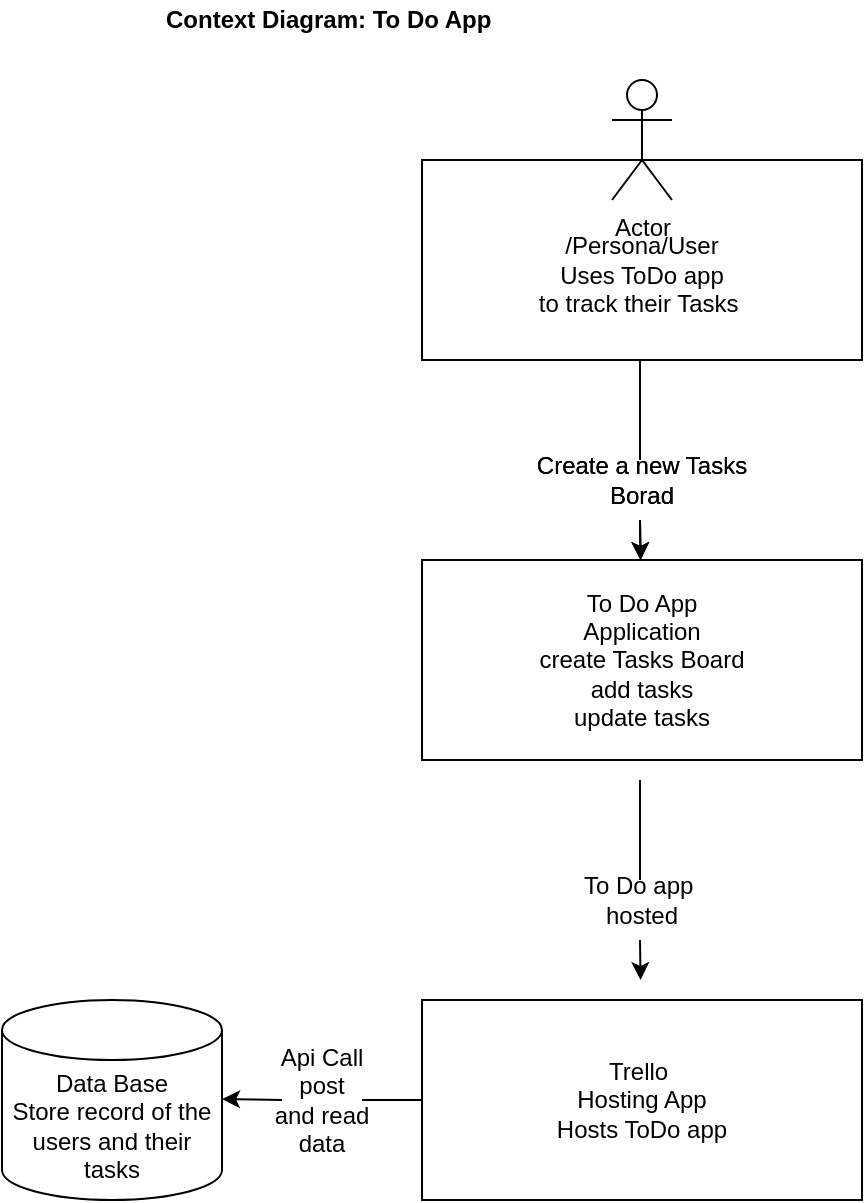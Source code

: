 <mxfile version="15.2.9" type="device" pages="3"><diagram id="7ToJRhjeh1Xxecfmt6aK" name="Context Diagram"><mxGraphModel dx="1102" dy="1789" grid="1" gridSize="10" guides="1" tooltips="1" connect="1" arrows="1" fold="1" page="1" pageScale="1" pageWidth="827" pageHeight="1169" math="0" shadow="0"><root><mxCell id="0"/><mxCell id="1" parent="0"/><mxCell id="vqkYNQ5eiuaQYtV8gqwp-2" value="To Do App&lt;br&gt;Application&lt;br&gt;create Tasks Board&lt;br&gt;add tasks&lt;br&gt;update tasks" style="rounded=0;whiteSpace=wrap;html=1;" parent="1" vertex="1"><mxGeometry x="330" y="-750" width="220" height="100" as="geometry"/></mxCell><mxCell id="WJBRVVQPwj2AkRMuzTNu-2" value="Trello&amp;nbsp;&lt;br&gt;Hosting App&lt;br&gt;Hosts ToDo app" style="rounded=0;whiteSpace=wrap;html=1;" parent="1" vertex="1"><mxGeometry x="330" y="-530" width="220" height="100" as="geometry"/></mxCell><mxCell id="WJBRVVQPwj2AkRMuzTNu-3" value="&lt;br&gt;/Persona/User&lt;br&gt;Uses ToDo app&lt;br&gt;to track their Tasks&amp;nbsp;" style="rounded=0;whiteSpace=wrap;html=1;" parent="1" vertex="1"><mxGeometry x="330" y="-950" width="220" height="100" as="geometry"/></mxCell><mxCell id="WJBRVVQPwj2AkRMuzTNu-4" value="Actor" style="shape=umlActor;verticalLabelPosition=bottom;verticalAlign=top;html=1;outlineConnect=0;" parent="1" vertex="1"><mxGeometry x="425" y="-990" width="30" height="60" as="geometry"/></mxCell><mxCell id="WJBRVVQPwj2AkRMuzTNu-6" value="" style="endArrow=none;html=1;" parent="1" edge="1"><mxGeometry width="50" height="50" relative="1" as="geometry"><mxPoint x="439" y="-800" as="sourcePoint"/><mxPoint x="439" y="-850" as="targetPoint"/></mxGeometry></mxCell><mxCell id="WJBRVVQPwj2AkRMuzTNu-7" value="Create a new Tasks Borad&lt;br&gt;" style="text;html=1;strokeColor=none;fillColor=none;align=center;verticalAlign=middle;whiteSpace=wrap;rounded=0;" parent="1" vertex="1"><mxGeometry x="375" y="-800" width="130" height="20" as="geometry"/></mxCell><mxCell id="WJBRVVQPwj2AkRMuzTNu-8" value="" style="endArrow=classic;html=1;" parent="1" target="vqkYNQ5eiuaQYtV8gqwp-2" edge="1"><mxGeometry width="50" height="50" relative="1" as="geometry"><mxPoint x="439" y="-770" as="sourcePoint"/><mxPoint x="389" y="-770" as="targetPoint"/></mxGeometry></mxCell><mxCell id="WJBRVVQPwj2AkRMuzTNu-9" value="" style="endArrow=none;html=1;" parent="1" edge="1"><mxGeometry width="50" height="50" relative="1" as="geometry"><mxPoint x="439" y="-800" as="sourcePoint"/><mxPoint x="439" y="-850" as="targetPoint"/></mxGeometry></mxCell><mxCell id="WJBRVVQPwj2AkRMuzTNu-10" value="Create a new Tasks Borad&lt;br&gt;" style="text;html=1;strokeColor=none;fillColor=none;align=center;verticalAlign=middle;whiteSpace=wrap;rounded=0;" parent="1" vertex="1"><mxGeometry x="375" y="-800" width="130" height="20" as="geometry"/></mxCell><mxCell id="WJBRVVQPwj2AkRMuzTNu-11" value="" style="endArrow=classic;html=1;" parent="1" edge="1"><mxGeometry width="50" height="50" relative="1" as="geometry"><mxPoint x="439" y="-770" as="sourcePoint"/><mxPoint x="439.286" y="-750" as="targetPoint"/></mxGeometry></mxCell><mxCell id="WJBRVVQPwj2AkRMuzTNu-12" value="" style="endArrow=none;html=1;" parent="1" edge="1"><mxGeometry width="50" height="50" relative="1" as="geometry"><mxPoint x="439" y="-590" as="sourcePoint"/><mxPoint x="439" y="-640" as="targetPoint"/></mxGeometry></mxCell><mxCell id="WJBRVVQPwj2AkRMuzTNu-13" value="To Do app&amp;nbsp;&lt;br&gt;hosted" style="text;html=1;strokeColor=none;fillColor=none;align=center;verticalAlign=middle;whiteSpace=wrap;rounded=0;" parent="1" vertex="1"><mxGeometry x="375" y="-590" width="130" height="20" as="geometry"/></mxCell><mxCell id="WJBRVVQPwj2AkRMuzTNu-14" value="" style="endArrow=classic;html=1;" parent="1" edge="1"><mxGeometry width="50" height="50" relative="1" as="geometry"><mxPoint x="439" y="-560" as="sourcePoint"/><mxPoint x="439.286" y="-540" as="targetPoint"/></mxGeometry></mxCell><mxCell id="WJBRVVQPwj2AkRMuzTNu-15" value="&lt;b&gt;Context Diagram: To Do App&lt;/b&gt;" style="text;html=1;strokeColor=none;fillColor=none;align=left;verticalAlign=middle;whiteSpace=wrap;rounded=0;movable=1;resizable=1;rotatable=1;deletable=1;editable=1;connectable=1;" parent="1" vertex="1"><mxGeometry x="200" y="-1030" width="200" height="20" as="geometry"/></mxCell><mxCell id="rTLBqCgN34hNGS3x6OFF-2" value="Data Base&lt;br&gt;Store record of the users and their tasks" style="shape=cylinder3;whiteSpace=wrap;html=1;boundedLbl=1;backgroundOutline=1;size=15;align=center;" parent="1" vertex="1"><mxGeometry x="120" y="-530" width="110" height="100" as="geometry"/></mxCell><mxCell id="rTLBqCgN34hNGS3x6OFF-4" value="" style="endArrow=classic;html=1;" parent="1" edge="1"><mxGeometry width="50" height="50" relative="1" as="geometry"><mxPoint x="260" y="-480" as="sourcePoint"/><mxPoint x="230" y="-480.5" as="targetPoint"/></mxGeometry></mxCell><mxCell id="rTLBqCgN34hNGS3x6OFF-5" value="" style="endArrow=none;html=1;" parent="1" edge="1"><mxGeometry width="50" height="50" relative="1" as="geometry"><mxPoint x="300" y="-480" as="sourcePoint"/><mxPoint x="330" y="-480" as="targetPoint"/></mxGeometry></mxCell><mxCell id="rTLBqCgN34hNGS3x6OFF-6" value="Api Call&lt;br&gt;post&lt;br&gt;and read&lt;br&gt;data" style="text;html=1;strokeColor=none;fillColor=none;align=center;verticalAlign=middle;whiteSpace=wrap;rounded=0;" parent="1" vertex="1"><mxGeometry x="250" y="-500" width="60" height="40" as="geometry"/></mxCell></root></mxGraphModel></diagram><diagram name="Container Diagram" id="QFtvMbcDV3L3qH6VdZqr"><mxGraphModel dx="1102" dy="1789" grid="1" gridSize="10" guides="1" tooltips="1" connect="1" arrows="1" fold="1" page="1" pageScale="1" pageWidth="827" pageHeight="1169" math="0" shadow="0"><root><mxCell id="OrrLOxdcz8zrutMoedt3-0"/><mxCell id="OrrLOxdcz8zrutMoedt3-1" parent="OrrLOxdcz8zrutMoedt3-0"/><mxCell id="OrrLOxdcz8zrutMoedt3-3" value="Trello&amp;nbsp;&lt;br&gt;Hosting App&lt;br&gt;Hosts ToDo app" style="rounded=0;whiteSpace=wrap;html=1;" parent="OrrLOxdcz8zrutMoedt3-1" vertex="1"><mxGeometry x="330" y="-347" width="220" height="100" as="geometry"/></mxCell><mxCell id="OrrLOxdcz8zrutMoedt3-4" value="&lt;br&gt;/Persona/User&lt;br&gt;Uses ToDo app&lt;br&gt;to track their Tasks&amp;nbsp;" style="rounded=0;whiteSpace=wrap;html=1;" parent="OrrLOxdcz8zrutMoedt3-1" vertex="1"><mxGeometry x="330" y="-950" width="220" height="100" as="geometry"/></mxCell><mxCell id="OrrLOxdcz8zrutMoedt3-5" value="Actor" style="shape=umlActor;verticalLabelPosition=bottom;verticalAlign=top;html=1;outlineConnect=0;" parent="OrrLOxdcz8zrutMoedt3-1" vertex="1"><mxGeometry x="425" y="-990" width="30" height="60" as="geometry"/></mxCell><mxCell id="OrrLOxdcz8zrutMoedt3-6" value="" style="endArrow=none;html=1;" parent="OrrLOxdcz8zrutMoedt3-1" edge="1"><mxGeometry width="50" height="50" relative="1" as="geometry"><mxPoint x="439" y="-800" as="sourcePoint"/><mxPoint x="439" y="-850" as="targetPoint"/></mxGeometry></mxCell><mxCell id="OrrLOxdcz8zrutMoedt3-7" value="Create a new Tasks Borad&lt;br&gt;" style="text;html=1;strokeColor=none;fillColor=none;align=center;verticalAlign=middle;whiteSpace=wrap;rounded=0;" parent="OrrLOxdcz8zrutMoedt3-1" vertex="1"><mxGeometry x="375" y="-800" width="130" height="20" as="geometry"/></mxCell><mxCell id="OrrLOxdcz8zrutMoedt3-8" value="" style="endArrow=classic;html=1;" parent="OrrLOxdcz8zrutMoedt3-1" edge="1"><mxGeometry width="50" height="50" relative="1" as="geometry"><mxPoint x="439" y="-770" as="sourcePoint"/><mxPoint x="439.303" y="-720" as="targetPoint"/></mxGeometry></mxCell><mxCell id="OrrLOxdcz8zrutMoedt3-9" value="" style="endArrow=none;html=1;" parent="OrrLOxdcz8zrutMoedt3-1" edge="1"><mxGeometry width="50" height="50" relative="1" as="geometry"><mxPoint x="439" y="-800" as="sourcePoint"/><mxPoint x="439" y="-850" as="targetPoint"/></mxGeometry></mxCell><mxCell id="OrrLOxdcz8zrutMoedt3-10" value="Create a new Tasks Borad&lt;br&gt;" style="text;html=1;strokeColor=none;fillColor=none;align=center;verticalAlign=middle;whiteSpace=wrap;rounded=0;" parent="OrrLOxdcz8zrutMoedt3-1" vertex="1"><mxGeometry x="375" y="-800" width="130" height="20" as="geometry"/></mxCell><mxCell id="OrrLOxdcz8zrutMoedt3-15" value="&lt;b&gt;Container Diagram: To Do App&lt;/b&gt;" style="text;html=1;strokeColor=none;fillColor=none;align=left;verticalAlign=middle;whiteSpace=wrap;rounded=0;movable=1;resizable=1;rotatable=1;deletable=1;editable=1;connectable=1;" parent="OrrLOxdcz8zrutMoedt3-1" vertex="1"><mxGeometry x="200" y="-1030" width="200" height="20" as="geometry"/></mxCell><mxCell id="m6kzmKr4hhD6Iq_M3MBJ-0" value="Data Base&lt;br&gt;Store record of the users and their tasks" style="shape=cylinder3;whiteSpace=wrap;html=1;boundedLbl=1;backgroundOutline=1;size=15;align=center;" parent="OrrLOxdcz8zrutMoedt3-1" vertex="1"><mxGeometry x="110" y="-347" width="110" height="100" as="geometry"/></mxCell><mxCell id="m6kzmKr4hhD6Iq_M3MBJ-1" value="" style="endArrow=classic;html=1;" parent="OrrLOxdcz8zrutMoedt3-1" edge="1"><mxGeometry width="50" height="50" relative="1" as="geometry"><mxPoint x="250" y="-297" as="sourcePoint"/><mxPoint x="220" y="-297.5" as="targetPoint"/></mxGeometry></mxCell><mxCell id="m6kzmKr4hhD6Iq_M3MBJ-2" value="" style="endArrow=none;html=1;" parent="OrrLOxdcz8zrutMoedt3-1" edge="1"><mxGeometry width="50" height="50" relative="1" as="geometry"><mxPoint x="290" y="-297" as="sourcePoint"/><mxPoint x="320" y="-297" as="targetPoint"/></mxGeometry></mxCell><mxCell id="m6kzmKr4hhD6Iq_M3MBJ-3" value="Api Call&lt;br&gt;post&lt;br&gt;and read&lt;br&gt;data" style="text;html=1;strokeColor=none;fillColor=none;align=center;verticalAlign=middle;whiteSpace=wrap;rounded=0;" parent="OrrLOxdcz8zrutMoedt3-1" vertex="1"><mxGeometry x="240" y="-317" width="60" height="40" as="geometry"/></mxCell><mxCell id="m6kzmKr4hhD6Iq_M3MBJ-7" value="" style="endArrow=none;dashed=1;html=1;dashPattern=1 3;strokeWidth=2;" parent="OrrLOxdcz8zrutMoedt3-1" edge="1"><mxGeometry width="50" height="50" relative="1" as="geometry"><mxPoint x="130" y="-720" as="sourcePoint"/><mxPoint x="800" y="-720" as="targetPoint"/></mxGeometry></mxCell><mxCell id="m6kzmKr4hhD6Iq_M3MBJ-8" value="" style="endArrow=none;dashed=1;html=1;dashPattern=1 3;strokeWidth=2;" parent="OrrLOxdcz8zrutMoedt3-1" edge="1"><mxGeometry width="50" height="50" relative="1" as="geometry"><mxPoint x="130" y="-470" as="sourcePoint"/><mxPoint x="800" y="-470" as="targetPoint"/></mxGeometry></mxCell><mxCell id="m6kzmKr4hhD6Iq_M3MBJ-9" value="" style="endArrow=none;dashed=1;html=1;dashPattern=1 3;strokeWidth=2;" parent="OrrLOxdcz8zrutMoedt3-1" edge="1"><mxGeometry width="50" height="50" relative="1" as="geometry"><mxPoint x="130" y="-470" as="sourcePoint"/><mxPoint x="130" y="-725" as="targetPoint"/></mxGeometry></mxCell><mxCell id="m6kzmKr4hhD6Iq_M3MBJ-11" value="" style="endArrow=none;dashed=1;html=1;dashPattern=1 3;strokeWidth=2;" parent="OrrLOxdcz8zrutMoedt3-1" edge="1"><mxGeometry width="50" height="50" relative="1" as="geometry"><mxPoint x="800" y="-470" as="sourcePoint"/><mxPoint x="800" y="-720" as="targetPoint"/></mxGeometry></mxCell><mxCell id="m6kzmKr4hhD6Iq_M3MBJ-13" value="To Do App&lt;br&gt;Web Application&lt;br&gt;Create Task Board&lt;br&gt;Add Task&lt;br&gt;Update Task" style="rounded=0;whiteSpace=wrap;html=1;align=center;" parent="OrrLOxdcz8zrutMoedt3-1" vertex="1"><mxGeometry x="355" y="-700" width="195" height="90" as="geometry"/></mxCell><mxCell id="m6kzmKr4hhD6Iq_M3MBJ-14" value="App End points&lt;br&gt;To call Trello" style="rounded=0;whiteSpace=wrap;html=1;align=center;" parent="OrrLOxdcz8zrutMoedt3-1" vertex="1"><mxGeometry x="337.5" y="-590" width="230" height="90" as="geometry"/></mxCell><mxCell id="yCLN5Kv1aUNxwzGL210H-1" value="Gunicorn&lt;br&gt;Python WSGI http server" style="rounded=0;whiteSpace=wrap;html=1;align=center;" parent="OrrLOxdcz8zrutMoedt3-1" vertex="1"><mxGeometry x="145" y="-700" width="175" height="90" as="geometry"/></mxCell><mxCell id="yCLN5Kv1aUNxwzGL210H-4" value="Flask&lt;br&gt;Web development Tool" style="rounded=0;whiteSpace=wrap;html=1;align=center;" parent="OrrLOxdcz8zrutMoedt3-1" vertex="1"><mxGeometry x="600" y="-700" width="175" height="90" as="geometry"/></mxCell><mxCell id="yCLN5Kv1aUNxwzGL210H-5" value="" style="endArrow=classic;html=1;exitX=0.5;exitY=1;exitDx=0;exitDy=0;" parent="OrrLOxdcz8zrutMoedt3-1" source="m6kzmKr4hhD6Iq_M3MBJ-14" edge="1"><mxGeometry relative="1" as="geometry"><mxPoint x="400" y="-430" as="sourcePoint"/><mxPoint x="453" y="-350" as="targetPoint"/></mxGeometry></mxCell><mxCell id="yCLN5Kv1aUNxwzGL210H-6" value="Making call to Trello Api" style="edgeLabel;resizable=0;html=1;align=center;verticalAlign=middle;" parent="yCLN5Kv1aUNxwzGL210H-5" connectable="0" vertex="1"><mxGeometry relative="1" as="geometry"/></mxCell><mxCell id="yCLN5Kv1aUNxwzGL210H-7" value="Source" style="edgeLabel;resizable=0;html=1;align=left;verticalAlign=bottom;" parent="yCLN5Kv1aUNxwzGL210H-5" connectable="0" vertex="1"><mxGeometry x="-1" relative="1" as="geometry"/></mxCell><mxCell id="yCLN5Kv1aUNxwzGL210H-9" value="" style="endArrow=classic;startArrow=classic;html=1;" parent="OrrLOxdcz8zrutMoedt3-1" edge="1"><mxGeometry width="50" height="50" relative="1" as="geometry"><mxPoint x="315" y="-655.5" as="sourcePoint"/><mxPoint x="355" y="-655.5" as="targetPoint"/></mxGeometry></mxCell><mxCell id="yCLN5Kv1aUNxwzGL210H-10" value="" style="endArrow=classic;startArrow=classic;html=1;" parent="OrrLOxdcz8zrutMoedt3-1" edge="1"><mxGeometry width="50" height="50" relative="1" as="geometry"><mxPoint x="560" y="-655.5" as="sourcePoint"/><mxPoint x="600" y="-655.5" as="targetPoint"/></mxGeometry></mxCell><mxCell id="yCLN5Kv1aUNxwzGL210H-12" value="" style="endArrow=classic;html=1;exitX=0.5;exitY=1;exitDx=0;exitDy=0;entryX=0.5;entryY=0;entryDx=0;entryDy=0;" parent="OrrLOxdcz8zrutMoedt3-1" source="m6kzmKr4hhD6Iq_M3MBJ-13" target="m6kzmKr4hhD6Iq_M3MBJ-14" edge="1"><mxGeometry width="50" height="50" relative="1" as="geometry"><mxPoint x="520" y="-390" as="sourcePoint"/><mxPoint x="570" y="-440" as="targetPoint"/></mxGeometry></mxCell></root></mxGraphModel></diagram><diagram name="Component Diagram" id="5M7F6AhSw2P6jOmwIKnm"><mxGraphModel dx="1102" dy="1789" grid="1" gridSize="10" guides="1" tooltips="1" connect="1" arrows="1" fold="1" page="1" pageScale="1" pageWidth="827" pageHeight="1169" math="0" shadow="0"><root><mxCell id="7eMRHF6TIbuq8TrjTtKH-0"/><mxCell id="7eMRHF6TIbuq8TrjTtKH-1" parent="7eMRHF6TIbuq8TrjTtKH-0"/><mxCell id="7eMRHF6TIbuq8TrjTtKH-15" value="&lt;b&gt;Context Diagram: To Do App&lt;/b&gt;" style="text;html=1;strokeColor=none;fillColor=none;align=left;verticalAlign=middle;whiteSpace=wrap;rounded=0;movable=1;resizable=1;rotatable=1;deletable=1;editable=1;connectable=1;" parent="7eMRHF6TIbuq8TrjTtKH-1" vertex="1"><mxGeometry x="200" y="-1030" width="200" height="20" as="geometry"/></mxCell><mxCell id="Ga_3bZGDP89tb6GV0Mpc-0" value="Trello&amp;nbsp;&lt;br&gt;Hosting App&lt;br&gt;Hosts ToDo app" style="rounded=0;whiteSpace=wrap;html=1;" parent="7eMRHF6TIbuq8TrjTtKH-1" vertex="1"><mxGeometry x="330" y="59" width="220" height="100" as="geometry"/></mxCell><mxCell id="Ga_3bZGDP89tb6GV0Mpc-1" value="&lt;br&gt;/Persona/User&lt;br&gt;Uses ToDo app&lt;br&gt;to track their Tasks&amp;nbsp;" style="rounded=0;whiteSpace=wrap;html=1;" parent="7eMRHF6TIbuq8TrjTtKH-1" vertex="1"><mxGeometry x="330" y="-950" width="220" height="100" as="geometry"/></mxCell><mxCell id="Ga_3bZGDP89tb6GV0Mpc-2" value="Actor" style="shape=umlActor;verticalLabelPosition=bottom;verticalAlign=top;html=1;outlineConnect=0;" parent="7eMRHF6TIbuq8TrjTtKH-1" vertex="1"><mxGeometry x="425" y="-990" width="30" height="60" as="geometry"/></mxCell><mxCell id="Ga_3bZGDP89tb6GV0Mpc-3" value="" style="endArrow=none;html=1;" parent="7eMRHF6TIbuq8TrjTtKH-1" edge="1"><mxGeometry width="50" height="50" relative="1" as="geometry"><mxPoint x="439" y="-800" as="sourcePoint"/><mxPoint x="439" y="-850" as="targetPoint"/></mxGeometry></mxCell><mxCell id="Ga_3bZGDP89tb6GV0Mpc-4" value="Create a new Tasks Borad&lt;br&gt;" style="text;html=1;strokeColor=none;fillColor=none;align=center;verticalAlign=middle;whiteSpace=wrap;rounded=0;" parent="7eMRHF6TIbuq8TrjTtKH-1" vertex="1"><mxGeometry x="375" y="-800" width="130" height="20" as="geometry"/></mxCell><mxCell id="Ga_3bZGDP89tb6GV0Mpc-5" value="" style="endArrow=classic;html=1;" parent="7eMRHF6TIbuq8TrjTtKH-1" edge="1"><mxGeometry width="50" height="50" relative="1" as="geometry"><mxPoint x="439" y="-770" as="sourcePoint"/><mxPoint x="439.303" y="-720" as="targetPoint"/></mxGeometry></mxCell><mxCell id="Ga_3bZGDP89tb6GV0Mpc-6" value="" style="endArrow=none;html=1;" parent="7eMRHF6TIbuq8TrjTtKH-1" edge="1"><mxGeometry width="50" height="50" relative="1" as="geometry"><mxPoint x="439" y="-800" as="sourcePoint"/><mxPoint x="439" y="-850" as="targetPoint"/></mxGeometry></mxCell><mxCell id="Ga_3bZGDP89tb6GV0Mpc-7" value="Create a new Tasks Borad&lt;br&gt;" style="text;html=1;strokeColor=none;fillColor=none;align=center;verticalAlign=middle;whiteSpace=wrap;rounded=0;" parent="7eMRHF6TIbuq8TrjTtKH-1" vertex="1"><mxGeometry x="375" y="-800" width="130" height="20" as="geometry"/></mxCell><mxCell id="Ga_3bZGDP89tb6GV0Mpc-8" value="Data Base&lt;br&gt;Store record of the users and their tasks" style="shape=cylinder3;whiteSpace=wrap;html=1;boundedLbl=1;backgroundOutline=1;size=15;align=center;" parent="7eMRHF6TIbuq8TrjTtKH-1" vertex="1"><mxGeometry x="110" y="59" width="110" height="100" as="geometry"/></mxCell><mxCell id="Ga_3bZGDP89tb6GV0Mpc-9" value="" style="endArrow=classic;html=1;" parent="7eMRHF6TIbuq8TrjTtKH-1" edge="1"><mxGeometry width="50" height="50" relative="1" as="geometry"><mxPoint x="250" y="109" as="sourcePoint"/><mxPoint x="220" y="108.5" as="targetPoint"/></mxGeometry></mxCell><mxCell id="Ga_3bZGDP89tb6GV0Mpc-10" value="" style="endArrow=none;html=1;" parent="7eMRHF6TIbuq8TrjTtKH-1" edge="1"><mxGeometry width="50" height="50" relative="1" as="geometry"><mxPoint x="290" y="109" as="sourcePoint"/><mxPoint x="320" y="109" as="targetPoint"/></mxGeometry></mxCell><mxCell id="Ga_3bZGDP89tb6GV0Mpc-11" value="Api Call&lt;br&gt;post&lt;br&gt;and read&lt;br&gt;data" style="text;html=1;strokeColor=none;fillColor=none;align=center;verticalAlign=middle;whiteSpace=wrap;rounded=0;" parent="7eMRHF6TIbuq8TrjTtKH-1" vertex="1"><mxGeometry x="240" y="89" width="60" height="40" as="geometry"/></mxCell><mxCell id="Ga_3bZGDP89tb6GV0Mpc-12" value="" style="endArrow=none;dashed=1;html=1;dashPattern=1 3;strokeWidth=2;" parent="7eMRHF6TIbuq8TrjTtKH-1" edge="1"><mxGeometry width="50" height="50" relative="1" as="geometry"><mxPoint x="130" y="-720" as="sourcePoint"/><mxPoint x="800" y="-720" as="targetPoint"/></mxGeometry></mxCell><mxCell id="Ga_3bZGDP89tb6GV0Mpc-13" value="" style="endArrow=none;dashed=1;html=1;dashPattern=1 3;strokeWidth=2;" parent="7eMRHF6TIbuq8TrjTtKH-1" edge="1"><mxGeometry width="50" height="50" relative="1" as="geometry"><mxPoint x="130" y="-470" as="sourcePoint"/><mxPoint x="800" y="-470" as="targetPoint"/></mxGeometry></mxCell><mxCell id="Ga_3bZGDP89tb6GV0Mpc-14" value="" style="endArrow=none;dashed=1;html=1;dashPattern=1 3;strokeWidth=2;" parent="7eMRHF6TIbuq8TrjTtKH-1" edge="1"><mxGeometry width="50" height="50" relative="1" as="geometry"><mxPoint x="130" y="-470" as="sourcePoint"/><mxPoint x="130" y="-725" as="targetPoint"/></mxGeometry></mxCell><mxCell id="Ga_3bZGDP89tb6GV0Mpc-15" value="" style="endArrow=none;dashed=1;html=1;dashPattern=1 3;strokeWidth=2;" parent="7eMRHF6TIbuq8TrjTtKH-1" edge="1"><mxGeometry width="50" height="50" relative="1" as="geometry"><mxPoint x="800" y="-470" as="sourcePoint"/><mxPoint x="800" y="-720" as="targetPoint"/></mxGeometry></mxCell><mxCell id="Ga_3bZGDP89tb6GV0Mpc-18" value="Gunicorn&lt;br&gt;Python WSGI http server" style="rounded=0;whiteSpace=wrap;html=1;align=center;" parent="7eMRHF6TIbuq8TrjTtKH-1" vertex="1"><mxGeometry x="365" y="-710" width="175" height="90" as="geometry"/></mxCell><mxCell id="Ga_3bZGDP89tb6GV0Mpc-20" value="" style="endArrow=classic;html=1;exitX=0.5;exitY=1;exitDx=0;exitDy=0;" parent="7eMRHF6TIbuq8TrjTtKH-1" edge="1"><mxGeometry relative="1" as="geometry"><mxPoint x="452.5" y="-94" as="sourcePoint"/><mxPoint x="453" y="56" as="targetPoint"/></mxGeometry></mxCell><mxCell id="Ga_3bZGDP89tb6GV0Mpc-21" value="Making call to Trello Api" style="edgeLabel;resizable=0;html=1;align=center;verticalAlign=middle;" parent="Ga_3bZGDP89tb6GV0Mpc-20" connectable="0" vertex="1"><mxGeometry relative="1" as="geometry"/></mxCell><mxCell id="Ga_3bZGDP89tb6GV0Mpc-22" value="Source" style="edgeLabel;resizable=0;html=1;align=left;verticalAlign=bottom;" parent="Ga_3bZGDP89tb6GV0Mpc-20" connectable="0" vertex="1"><mxGeometry x="-1" relative="1" as="geometry"/></mxCell><mxCell id="Ga_3bZGDP89tb6GV0Mpc-26" value="" style="endArrow=none;dashed=1;html=1;dashPattern=1 3;strokeWidth=2;" parent="7eMRHF6TIbuq8TrjTtKH-1" edge="1"><mxGeometry width="50" height="50" relative="1" as="geometry"><mxPoint x="130" y="-410" as="sourcePoint"/><mxPoint x="800" y="-410" as="targetPoint"/></mxGeometry></mxCell><mxCell id="Ga_3bZGDP89tb6GV0Mpc-27" value="" style="endArrow=none;dashed=1;html=1;dashPattern=1 3;strokeWidth=2;" parent="7eMRHF6TIbuq8TrjTtKH-1" edge="1"><mxGeometry width="50" height="50" relative="1" as="geometry"><mxPoint x="130" y="-100" as="sourcePoint"/><mxPoint x="800" y="-100" as="targetPoint"/></mxGeometry></mxCell><mxCell id="Ga_3bZGDP89tb6GV0Mpc-28" value="" style="endArrow=none;dashed=1;html=1;dashPattern=1 3;strokeWidth=2;" parent="7eMRHF6TIbuq8TrjTtKH-1" edge="1"><mxGeometry width="50" height="50" relative="1" as="geometry"><mxPoint x="130" y="-100" as="sourcePoint"/><mxPoint x="130" y="-410" as="targetPoint"/></mxGeometry></mxCell><mxCell id="Ga_3bZGDP89tb6GV0Mpc-29" value="" style="endArrow=none;dashed=1;html=1;dashPattern=1 3;strokeWidth=2;" parent="7eMRHF6TIbuq8TrjTtKH-1" edge="1"><mxGeometry width="50" height="50" relative="1" as="geometry"><mxPoint x="800" y="-100" as="sourcePoint"/><mxPoint x="800" y="-410" as="targetPoint"/></mxGeometry></mxCell><mxCell id="Ga_3bZGDP89tb6GV0Mpc-30" value="" style="endArrow=classic;html=1;exitX=0.573;exitY=1.011;exitDx=0;exitDy=0;exitPerimeter=0;" parent="7eMRHF6TIbuq8TrjTtKH-1" edge="1"><mxGeometry width="50" height="50" relative="1" as="geometry"><mxPoint x="449.505" y="-610" as="sourcePoint"/><mxPoint x="449.77" y="-420.99" as="targetPoint"/></mxGeometry></mxCell><mxCell id="Ga_3bZGDP89tb6GV0Mpc-33" value="Python-dotenv" style="rounded=0;whiteSpace=wrap;html=1;align=center;" parent="7eMRHF6TIbuq8TrjTtKH-1" vertex="1"><mxGeometry x="180" y="-260" width="120" height="60" as="geometry"/></mxCell><mxCell id="Ga_3bZGDP89tb6GV0Mpc-34" value="appy.py&lt;br&gt;routing" style="rounded=0;whiteSpace=wrap;html=1;align=center;" parent="7eMRHF6TIbuq8TrjTtKH-1" vertex="1"><mxGeometry x="400" y="-370" width="120" height="60" as="geometry"/></mxCell><mxCell id="Ga_3bZGDP89tb6GV0Mpc-35" value="template" style="rounded=0;whiteSpace=wrap;html=1;align=center;" parent="7eMRHF6TIbuq8TrjTtKH-1" vertex="1"><mxGeometry x="627.5" y="-370" width="120" height="60" as="geometry"/></mxCell><mxCell id="Ga_3bZGDP89tb6GV0Mpc-36" value="view model&amp;nbsp;&lt;br&gt;item" style="rounded=0;whiteSpace=wrap;html=1;align=center;" parent="7eMRHF6TIbuq8TrjTtKH-1" vertex="1"><mxGeometry x="490" y="-250" width="120" height="60" as="geometry"/></mxCell><mxCell id="Ga_3bZGDP89tb6GV0Mpc-44" value="&#10;&#10;&lt;span style=&quot;color: rgb(0, 0, 0); font-family: helvetica; font-size: 12px; font-style: normal; font-weight: 400; letter-spacing: normal; text-align: center; text-indent: 0px; text-transform: none; word-spacing: 0px; background-color: rgb(248, 249, 250); display: inline; float: none;&quot;&gt;To Do App&lt;/span&gt;&lt;br style=&quot;color: rgb(0, 0, 0); font-family: helvetica; font-size: 12px; font-style: normal; font-weight: 400; letter-spacing: normal; text-align: center; text-indent: 0px; text-transform: none; word-spacing: 0px; background-color: rgb(248, 249, 250);&quot;&gt;&lt;span style=&quot;color: rgb(0, 0, 0); font-family: helvetica; font-size: 12px; font-style: normal; font-weight: 400; letter-spacing: normal; text-align: center; text-indent: 0px; text-transform: none; word-spacing: 0px; background-color: rgb(248, 249, 250); display: inline; float: none;&quot;&gt;Web Application&lt;/span&gt;&#10;&#10;" style="text;html=1;strokeColor=none;fillColor=none;align=center;verticalAlign=middle;whiteSpace=wrap;rounded=0;" parent="7eMRHF6TIbuq8TrjTtKH-1" vertex="1"><mxGeometry x="377.5" y="-400" width="150" height="20" as="geometry"/></mxCell><mxCell id="F4Pm1pn2JOgeS8eblN2m-0" value="" style="endArrow=classic;html=1;exitX=0.5;exitY=1;exitDx=0;exitDy=0;" parent="7eMRHF6TIbuq8TrjTtKH-1" source="Ga_3bZGDP89tb6GV0Mpc-34" edge="1"><mxGeometry width="50" height="50" relative="1" as="geometry"><mxPoint x="390" y="-290" as="sourcePoint"/><mxPoint x="460" y="-110" as="targetPoint"/></mxGeometry></mxCell><mxCell id="F4Pm1pn2JOgeS8eblN2m-1" value="" style="endArrow=classic;html=1;" parent="7eMRHF6TIbuq8TrjTtKH-1" edge="1"><mxGeometry width="50" height="50" relative="1" as="geometry"><mxPoint x="440" y="-100" as="sourcePoint"/><mxPoint x="440" y="-300" as="targetPoint"/></mxGeometry></mxCell><mxCell id="F4Pm1pn2JOgeS8eblN2m-2" value="" style="endArrow=classic;html=1;" parent="7eMRHF6TIbuq8TrjTtKH-1" target="Ga_3bZGDP89tb6GV0Mpc-36" edge="1"><mxGeometry relative="1" as="geometry"><mxPoint x="490" y="-300" as="sourcePoint"/><mxPoint x="590" y="-300" as="targetPoint"/></mxGeometry></mxCell><mxCell id="F4Pm1pn2JOgeS8eblN2m-4" value="" style="endArrow=classic;html=1;" parent="7eMRHF6TIbuq8TrjTtKH-1" edge="1"><mxGeometry width="50" height="50" relative="1" as="geometry"><mxPoint x="590" y="-250" as="sourcePoint"/><mxPoint x="640" y="-300" as="targetPoint"/></mxGeometry></mxCell><mxCell id="F4Pm1pn2JOgeS8eblN2m-5" value="" style="endArrow=classic;html=1;exitX=0;exitY=0.5;exitDx=0;exitDy=0;" parent="7eMRHF6TIbuq8TrjTtKH-1" source="Ga_3bZGDP89tb6GV0Mpc-35" target="Ga_3bZGDP89tb6GV0Mpc-34" edge="1"><mxGeometry width="50" height="50" relative="1" as="geometry"><mxPoint x="620" y="-329" as="sourcePoint"/><mxPoint x="620" y="-370" as="targetPoint"/></mxGeometry></mxCell><mxCell id="F4Pm1pn2JOgeS8eblN2m-6" value="" style="endArrow=classic;html=1;entryX=1;entryY=0.25;entryDx=0;entryDy=0;exitX=0;exitY=1;exitDx=0;exitDy=0;" parent="7eMRHF6TIbuq8TrjTtKH-1" source="Ga_3bZGDP89tb6GV0Mpc-34" target="Ga_3bZGDP89tb6GV0Mpc-33" edge="1"><mxGeometry width="50" height="50" relative="1" as="geometry"><mxPoint x="390" y="-290" as="sourcePoint"/><mxPoint x="440" y="-340" as="targetPoint"/></mxGeometry></mxCell></root></mxGraphModel></diagram></mxfile>